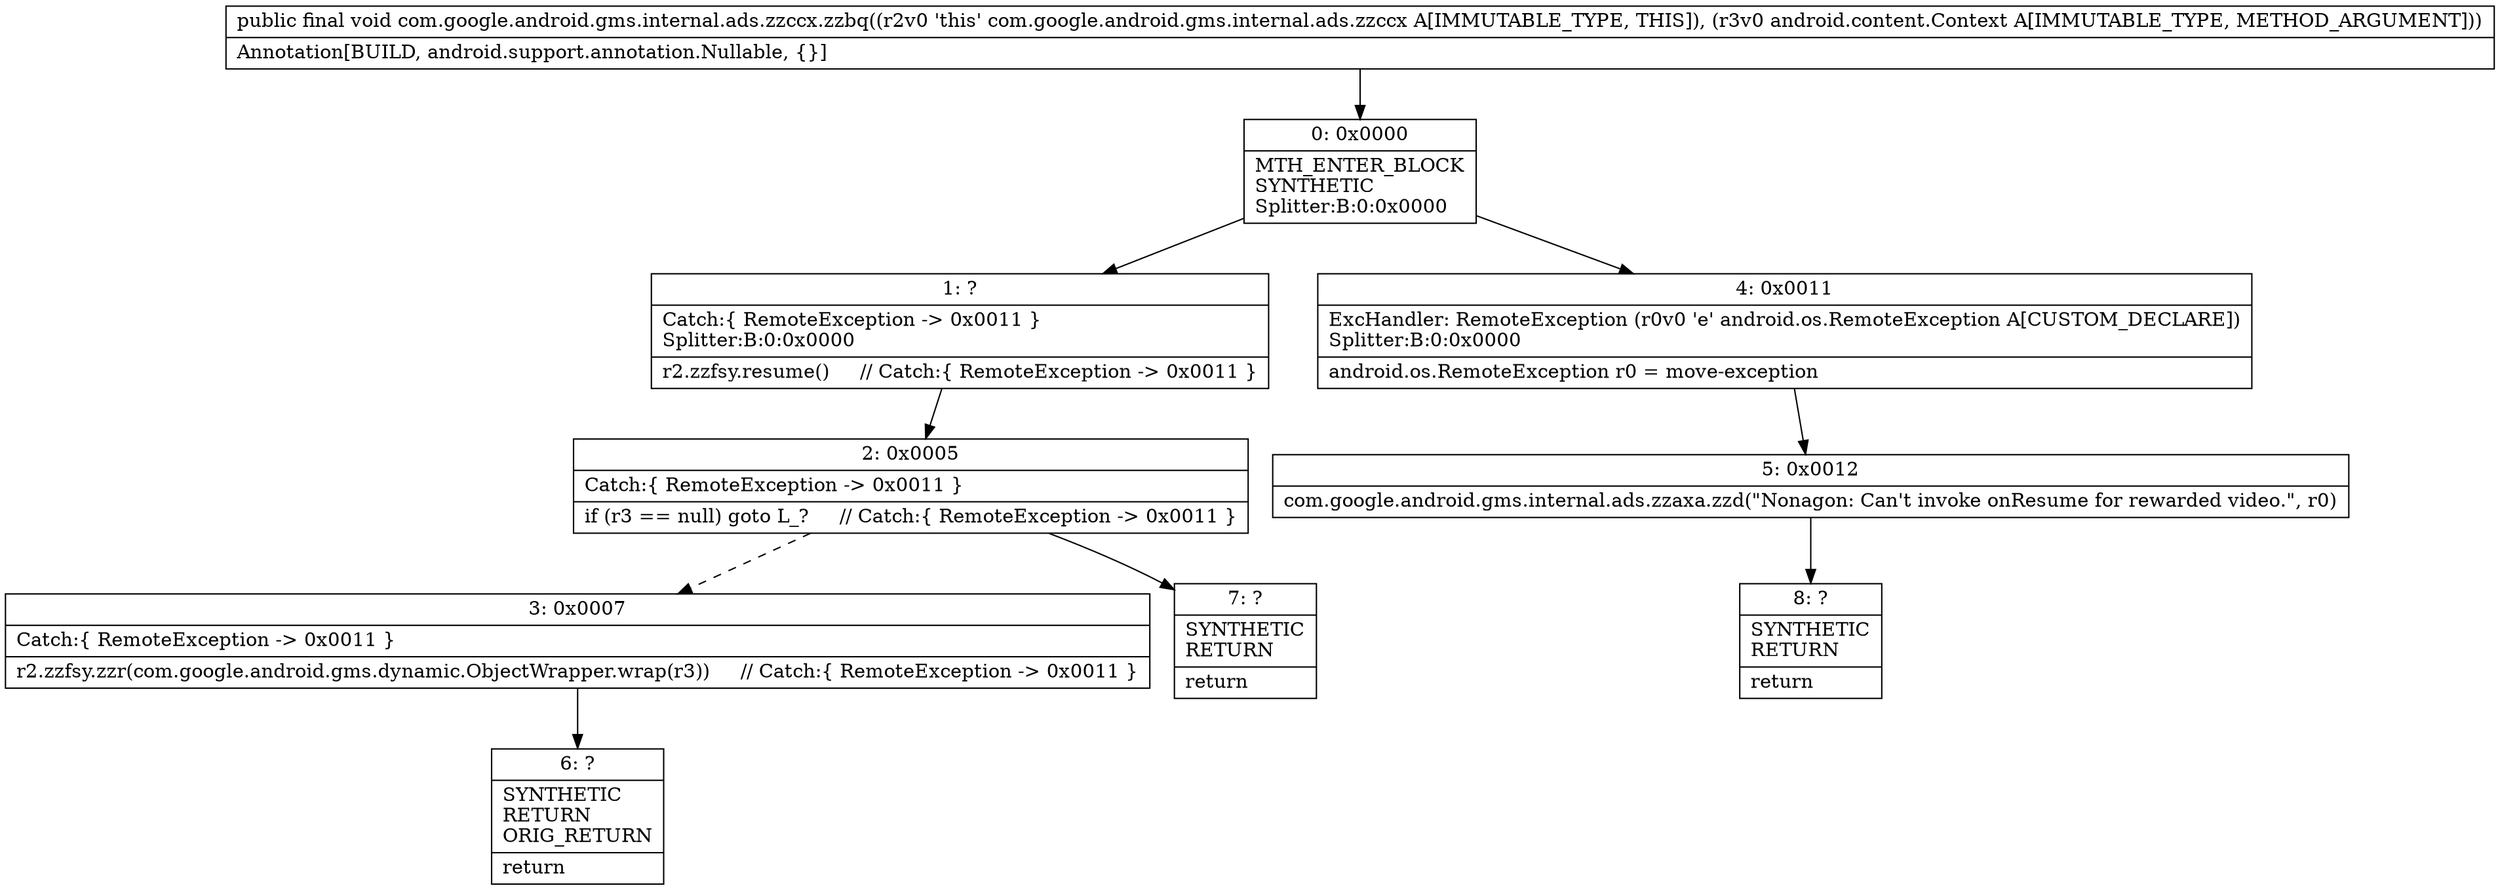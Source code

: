 digraph "CFG forcom.google.android.gms.internal.ads.zzccx.zzbq(Landroid\/content\/Context;)V" {
Node_0 [shape=record,label="{0\:\ 0x0000|MTH_ENTER_BLOCK\lSYNTHETIC\lSplitter:B:0:0x0000\l}"];
Node_1 [shape=record,label="{1\:\ ?|Catch:\{ RemoteException \-\> 0x0011 \}\lSplitter:B:0:0x0000\l|r2.zzfsy.resume()     \/\/ Catch:\{ RemoteException \-\> 0x0011 \}\l}"];
Node_2 [shape=record,label="{2\:\ 0x0005|Catch:\{ RemoteException \-\> 0x0011 \}\l|if (r3 == null) goto L_?     \/\/ Catch:\{ RemoteException \-\> 0x0011 \}\l}"];
Node_3 [shape=record,label="{3\:\ 0x0007|Catch:\{ RemoteException \-\> 0x0011 \}\l|r2.zzfsy.zzr(com.google.android.gms.dynamic.ObjectWrapper.wrap(r3))     \/\/ Catch:\{ RemoteException \-\> 0x0011 \}\l}"];
Node_4 [shape=record,label="{4\:\ 0x0011|ExcHandler: RemoteException (r0v0 'e' android.os.RemoteException A[CUSTOM_DECLARE])\lSplitter:B:0:0x0000\l|android.os.RemoteException r0 = move\-exception\l}"];
Node_5 [shape=record,label="{5\:\ 0x0012|com.google.android.gms.internal.ads.zzaxa.zzd(\"Nonagon: Can't invoke onResume for rewarded video.\", r0)\l}"];
Node_6 [shape=record,label="{6\:\ ?|SYNTHETIC\lRETURN\lORIG_RETURN\l|return\l}"];
Node_7 [shape=record,label="{7\:\ ?|SYNTHETIC\lRETURN\l|return\l}"];
Node_8 [shape=record,label="{8\:\ ?|SYNTHETIC\lRETURN\l|return\l}"];
MethodNode[shape=record,label="{public final void com.google.android.gms.internal.ads.zzccx.zzbq((r2v0 'this' com.google.android.gms.internal.ads.zzccx A[IMMUTABLE_TYPE, THIS]), (r3v0 android.content.Context A[IMMUTABLE_TYPE, METHOD_ARGUMENT]))  | Annotation[BUILD, android.support.annotation.Nullable, \{\}]\l}"];
MethodNode -> Node_0;
Node_0 -> Node_1;
Node_0 -> Node_4;
Node_1 -> Node_2;
Node_2 -> Node_3[style=dashed];
Node_2 -> Node_7;
Node_3 -> Node_6;
Node_4 -> Node_5;
Node_5 -> Node_8;
}

